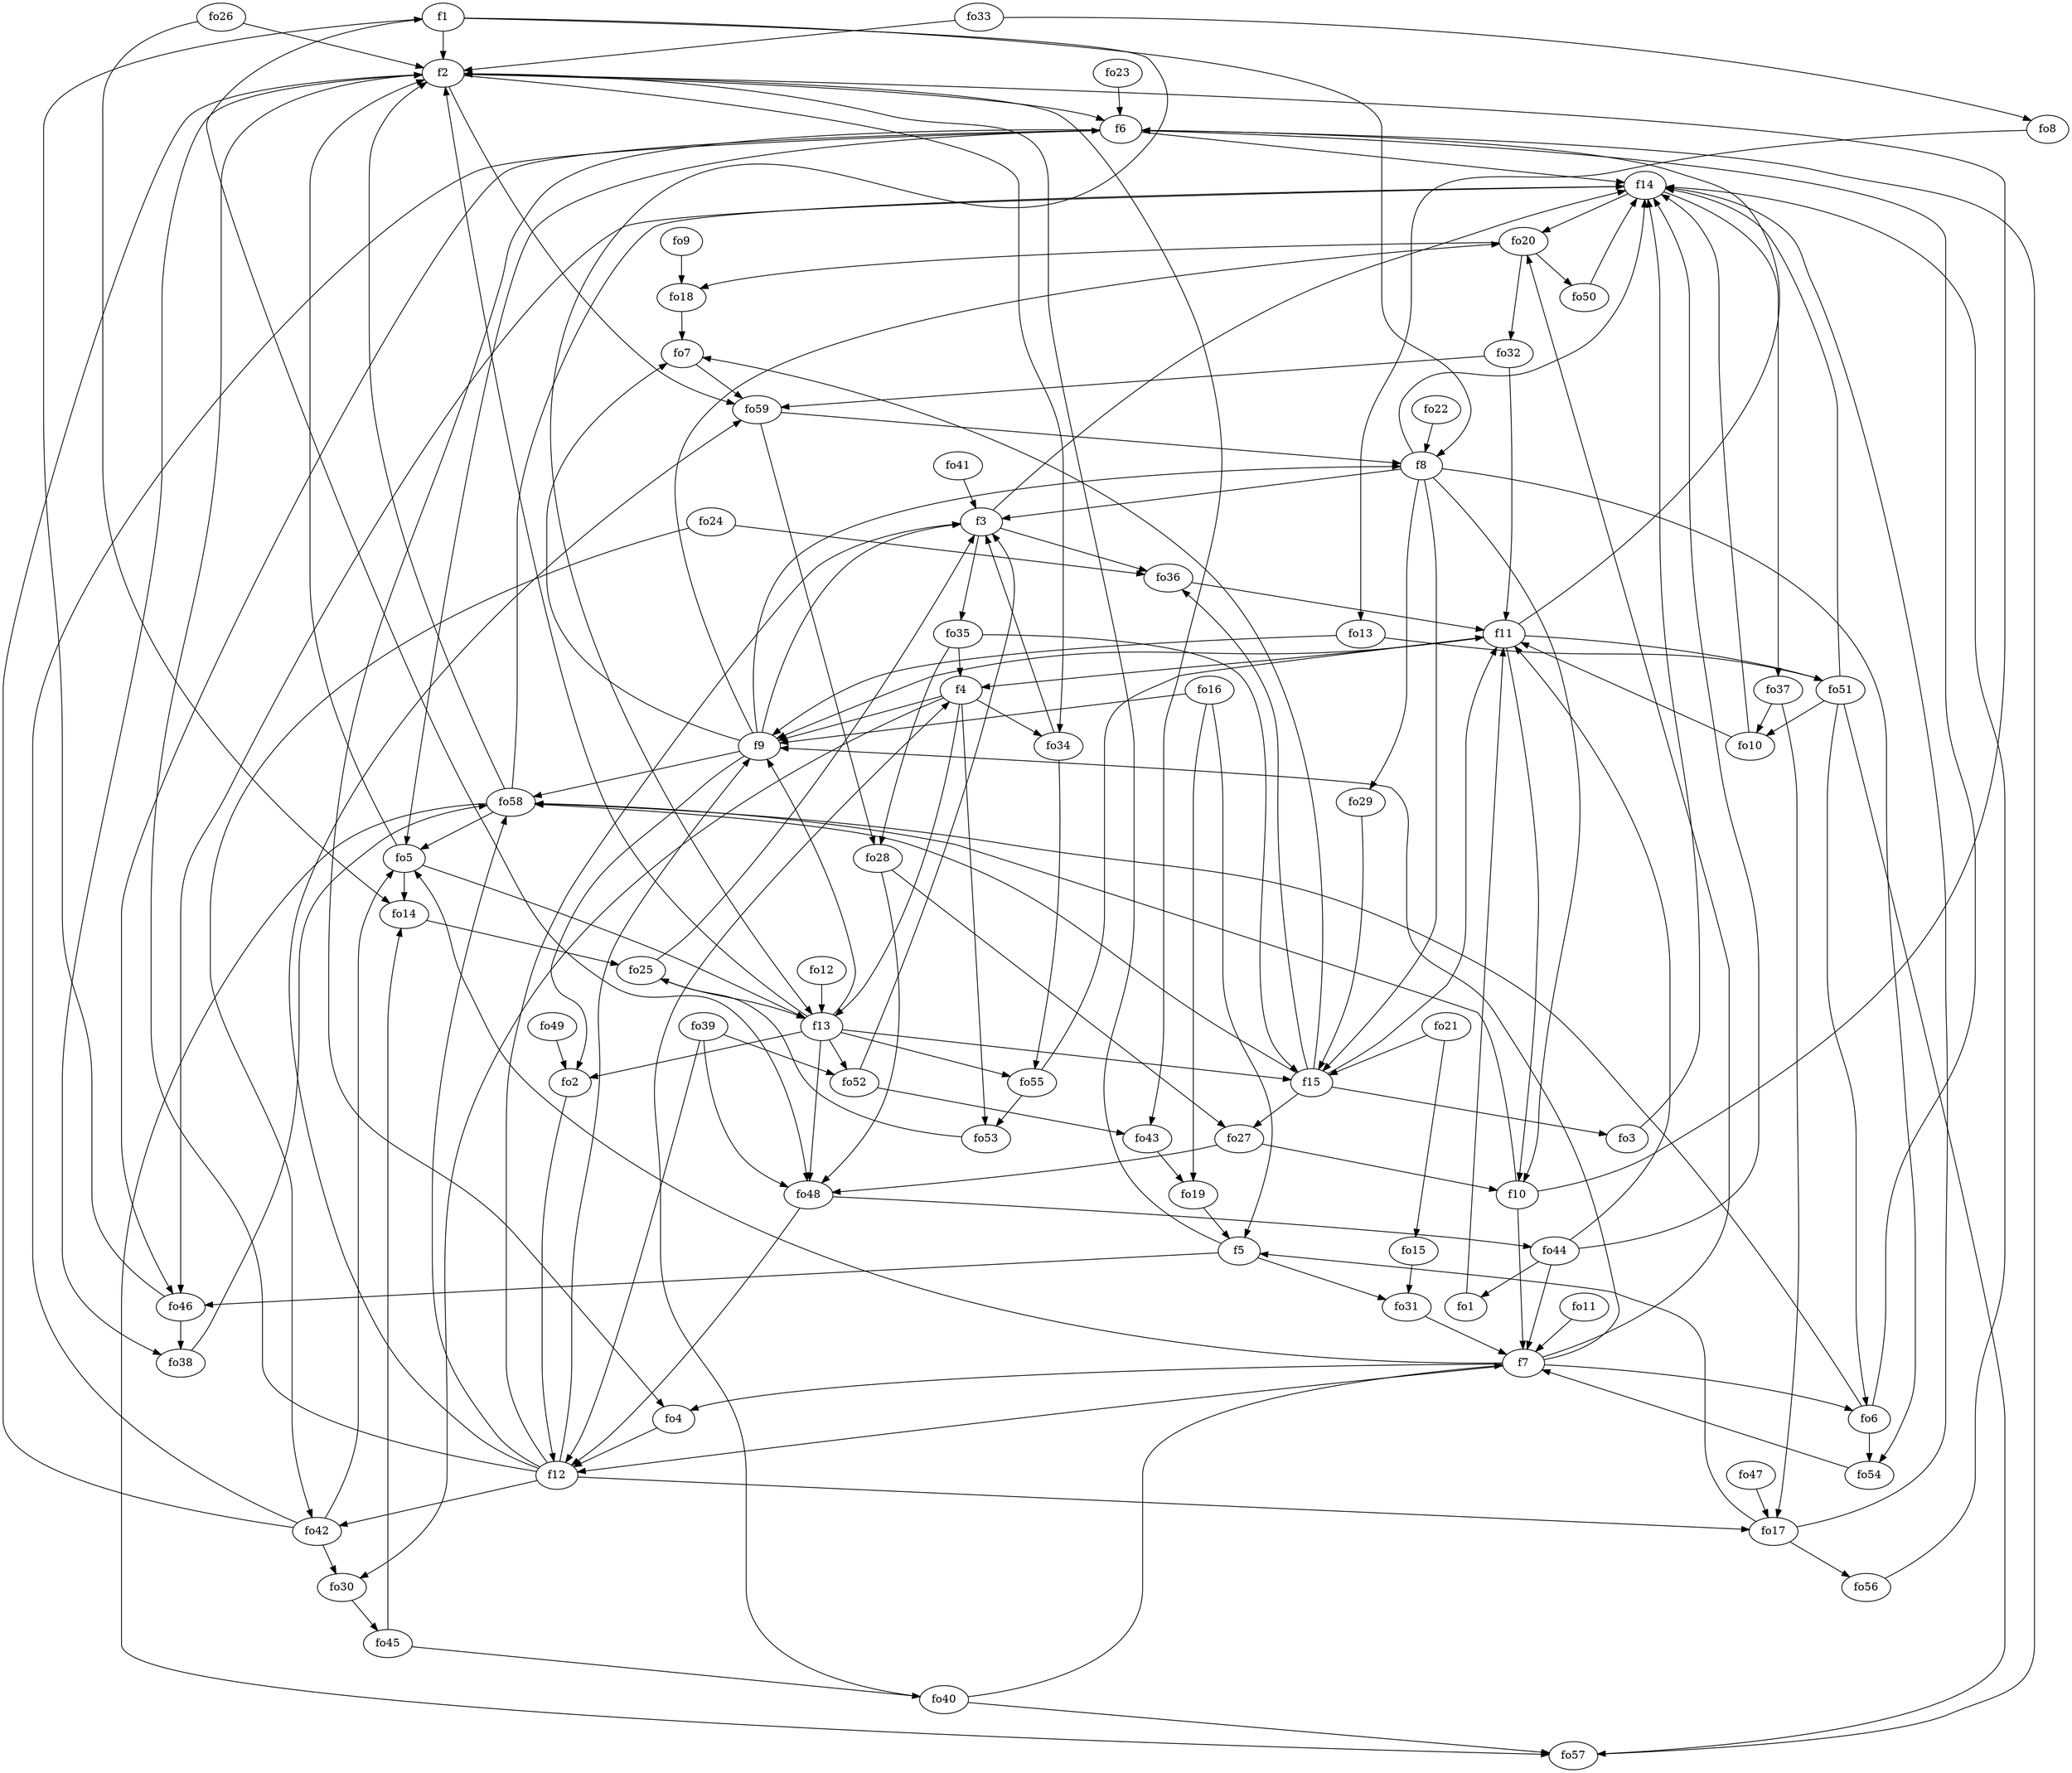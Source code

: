 strict digraph  {
f1;
f2;
f3;
f4;
f5;
f6;
f7;
f8;
f9;
f10;
f11;
f12;
f13;
f14;
f15;
fo1;
fo2;
fo3;
fo4;
fo5;
fo6;
fo7;
fo8;
fo9;
fo10;
fo11;
fo12;
fo13;
fo14;
fo15;
fo16;
fo17;
fo18;
fo19;
fo20;
fo21;
fo22;
fo23;
fo24;
fo25;
fo26;
fo27;
fo28;
fo29;
fo30;
fo31;
fo32;
fo33;
fo34;
fo35;
fo36;
fo37;
fo38;
fo39;
fo40;
fo41;
fo42;
fo43;
fo44;
fo45;
fo46;
fo47;
fo48;
fo49;
fo50;
fo51;
fo52;
fo53;
fo54;
fo55;
fo56;
fo57;
fo58;
fo59;
f1 -> f8  [weight=2];
f1 -> f2  [weight=2];
f1 -> fo48  [weight=2];
f1 -> f13  [weight=2];
f2 -> fo59  [weight=2];
f2 -> fo38  [weight=2];
f2 -> fo34  [weight=2];
f2 -> f6  [weight=2];
f2 -> fo43  [weight=2];
f3 -> fo35  [weight=2];
f3 -> fo36  [weight=2];
f3 -> f14  [weight=2];
f4 -> fo30  [weight=2];
f4 -> fo34  [weight=2];
f4 -> f9  [weight=2];
f4 -> fo53  [weight=2];
f4 -> f13  [weight=2];
f5 -> fo31  [weight=2];
f5 -> f2  [weight=2];
f5 -> fo46  [weight=2];
f6 -> fo5  [weight=2];
f6 -> f14  [weight=2];
f6 -> fo46  [weight=2];
f6 -> fo4  [weight=2];
f7 -> fo6  [weight=2];
f7 -> f12  [weight=2];
f7 -> fo4  [weight=2];
f7 -> fo20  [weight=2];
f7 -> fo5  [weight=2];
f7 -> f9  [weight=2];
f8 -> f14  [weight=2];
f8 -> f15  [weight=2];
f8 -> fo29  [weight=2];
f8 -> f10  [weight=2];
f8 -> f3  [weight=2];
f8 -> fo54  [weight=2];
f9 -> fo7  [weight=2];
f9 -> f3  [weight=2];
f9 -> fo58  [weight=2];
f9 -> f8  [weight=2];
f9 -> fo20  [weight=2];
f9 -> fo2  [weight=2];
f10 -> f7  [weight=2];
f10 -> f2  [weight=2];
f10 -> fo58  [weight=2];
f11 -> f4  [weight=2];
f11 -> fo51  [weight=2];
f11 -> f6  [weight=2];
f11 -> f9  [weight=2];
f11 -> f10  [weight=2];
f12 -> fo42  [weight=2];
f12 -> f2  [weight=2];
f12 -> fo58  [weight=2];
f12 -> fo59  [weight=2];
f12 -> f3  [weight=2];
f12 -> f9  [weight=2];
f12 -> fo17  [weight=2];
f13 -> fo55  [weight=2];
f13 -> fo48  [weight=2];
f13 -> f2  [weight=2];
f13 -> fo2  [weight=2];
f13 -> f9  [weight=2];
f13 -> f15  [weight=2];
f13 -> fo52  [weight=2];
f14 -> fo46  [weight=2];
f14 -> fo20  [weight=2];
f14 -> fo37  [weight=2];
f15 -> fo3  [weight=2];
f15 -> fo58  [weight=2];
f15 -> fo27  [weight=2];
f15 -> f11  [weight=2];
f15 -> fo7  [weight=2];
f15 -> fo36  [weight=2];
fo1 -> f11  [weight=2];
fo2 -> f12  [weight=2];
fo3 -> f14  [weight=2];
fo4 -> f12  [weight=2];
fo5 -> f13  [weight=2];
fo5 -> fo14  [weight=2];
fo5 -> f2  [weight=2];
fo6 -> fo54  [weight=2];
fo6 -> fo58  [weight=2];
fo6 -> f6  [weight=2];
fo7 -> fo59  [weight=2];
fo8 -> fo13  [weight=2];
fo9 -> fo18  [weight=2];
fo10 -> f14  [weight=2];
fo10 -> f11  [weight=2];
fo11 -> f7  [weight=2];
fo12 -> f13  [weight=2];
fo13 -> fo51  [weight=2];
fo13 -> f9  [weight=2];
fo14 -> fo25  [weight=2];
fo15 -> fo31  [weight=2];
fo16 -> fo19  [weight=2];
fo16 -> f9  [weight=2];
fo16 -> f5  [weight=2];
fo17 -> f5  [weight=2];
fo17 -> fo56  [weight=2];
fo17 -> f14  [weight=2];
fo18 -> fo7  [weight=2];
fo19 -> f5  [weight=2];
fo20 -> fo50  [weight=2];
fo20 -> fo18  [weight=2];
fo20 -> fo32  [weight=2];
fo21 -> fo15  [weight=2];
fo21 -> f15  [weight=2];
fo22 -> f8  [weight=2];
fo23 -> f6  [weight=2];
fo24 -> fo36  [weight=2];
fo24 -> fo42  [weight=2];
fo25 -> f3  [weight=2];
fo25 -> f13  [weight=2];
fo26 -> f2  [weight=2];
fo26 -> fo14  [weight=2];
fo27 -> f10  [weight=2];
fo27 -> fo48  [weight=2];
fo28 -> fo48  [weight=2];
fo28 -> fo27  [weight=2];
fo29 -> f15  [weight=2];
fo30 -> fo45  [weight=2];
fo31 -> f7  [weight=2];
fo32 -> fo59  [weight=2];
fo32 -> f11  [weight=2];
fo33 -> f2  [weight=2];
fo33 -> fo8  [weight=2];
fo34 -> fo55  [weight=2];
fo34 -> f3  [weight=2];
fo35 -> fo28  [weight=2];
fo35 -> f15  [weight=2];
fo35 -> f4  [weight=2];
fo36 -> f11  [weight=2];
fo37 -> fo10  [weight=2];
fo37 -> fo17  [weight=2];
fo38 -> fo58  [weight=2];
fo39 -> fo48  [weight=2];
fo39 -> fo52  [weight=2];
fo39 -> f12  [weight=2];
fo40 -> f4  [weight=2];
fo40 -> f7  [weight=2];
fo40 -> fo57  [weight=2];
fo41 -> f3  [weight=2];
fo42 -> f6  [weight=2];
fo42 -> f2  [weight=2];
fo42 -> fo30  [weight=2];
fo42 -> fo5  [weight=2];
fo43 -> fo19  [weight=2];
fo44 -> f7  [weight=2];
fo44 -> f14  [weight=2];
fo44 -> f11  [weight=2];
fo44 -> fo1  [weight=2];
fo45 -> fo14  [weight=2];
fo45 -> fo40  [weight=2];
fo46 -> f1  [weight=2];
fo46 -> fo38  [weight=2];
fo47 -> fo17  [weight=2];
fo48 -> f12  [weight=2];
fo48 -> fo44  [weight=2];
fo49 -> fo2  [weight=2];
fo50 -> f14  [weight=2];
fo51 -> fo57  [weight=2];
fo51 -> fo6  [weight=2];
fo51 -> fo10  [weight=2];
fo51 -> f14  [weight=2];
fo52 -> f3  [weight=2];
fo52 -> fo43  [weight=2];
fo53 -> fo25  [weight=2];
fo54 -> f7  [weight=2];
fo55 -> f11  [weight=2];
fo55 -> fo53  [weight=2];
fo56 -> f14  [weight=2];
fo57 -> f6  [weight=2];
fo58 -> f14  [weight=2];
fo58 -> fo5  [weight=2];
fo58 -> fo57  [weight=2];
fo58 -> f2  [weight=2];
fo59 -> fo28  [weight=2];
fo59 -> f8  [weight=2];
}
